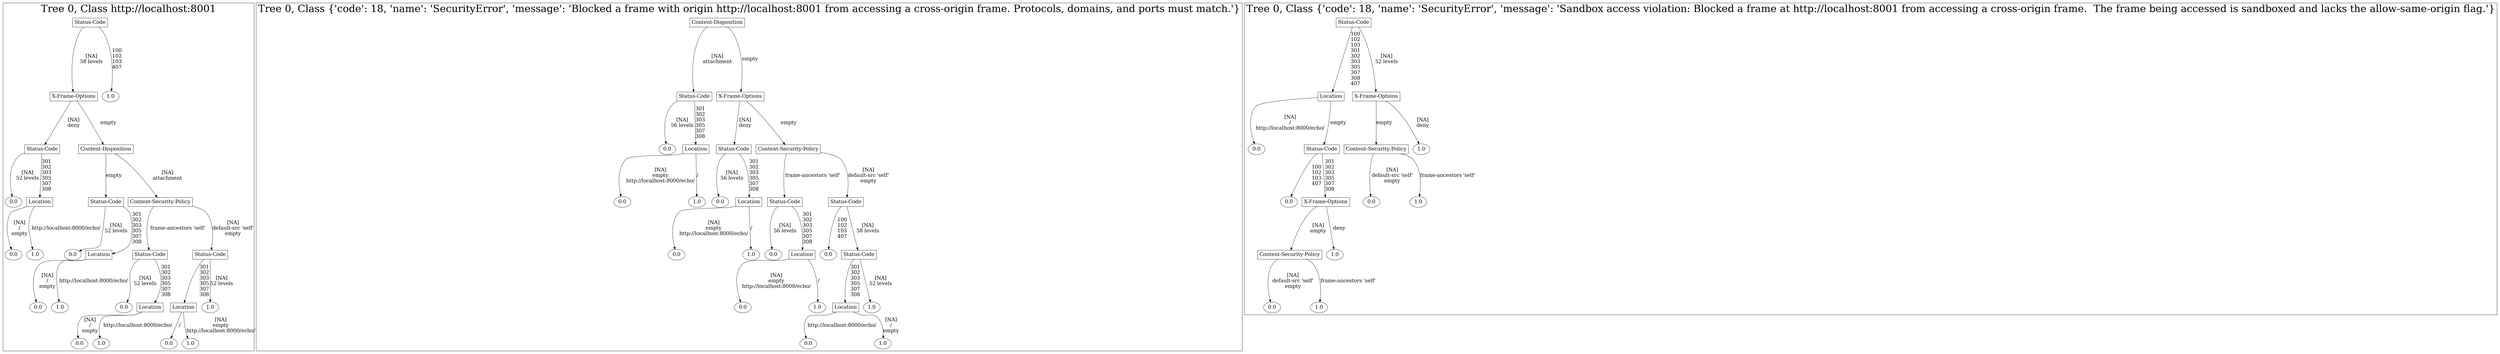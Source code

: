 /*
Generated by:
    http://https://github.com/h2oai/h2o-3/tree/master/h2o-genmodel/src/main/java/hex/genmodel/tools/PrintMojo.java
*/

/*
On a mac:

$ brew install graphviz
$ dot -Tpng file.gv -o file.png
$ open file.png
*/

digraph G {

subgraph cluster_0 {
/* Nodes */

/* Level 0 */
{
"SG_0_Node_0" [shape=box, fontsize=20, label="Status-Code"]
}

/* Level 1 */
{
"SG_0_Node_1" [shape=box, fontsize=20, label="X-Frame-Options"]
"SG_0_Node_12" [fontsize=20, label="1.0"]
}

/* Level 2 */
{
"SG_0_Node_2" [shape=box, fontsize=20, label="Status-Code"]
"SG_0_Node_3" [shape=box, fontsize=20, label="Content-Disposition"]
}

/* Level 3 */
{
"SG_0_Node_13" [fontsize=20, label="0.0"]
"SG_0_Node_4" [shape=box, fontsize=20, label="Location"]
"SG_0_Node_5" [shape=box, fontsize=20, label="Status-Code"]
"SG_0_Node_6" [shape=box, fontsize=20, label="Content-Security-Policy"]
}

/* Level 4 */
{
"SG_0_Node_14" [fontsize=20, label="0.0"]
"SG_0_Node_15" [fontsize=20, label="1.0"]
"SG_0_Node_16" [fontsize=20, label="0.0"]
"SG_0_Node_7" [shape=box, fontsize=20, label="Location"]
"SG_0_Node_8" [shape=box, fontsize=20, label="Status-Code"]
"SG_0_Node_9" [shape=box, fontsize=20, label="Status-Code"]
}

/* Level 5 */
{
"SG_0_Node_17" [fontsize=20, label="0.0"]
"SG_0_Node_18" [fontsize=20, label="1.0"]
"SG_0_Node_19" [fontsize=20, label="0.0"]
"SG_0_Node_10" [shape=box, fontsize=20, label="Location"]
"SG_0_Node_11" [shape=box, fontsize=20, label="Location"]
"SG_0_Node_20" [fontsize=20, label="1.0"]
}

/* Level 6 */
{
"SG_0_Node_21" [fontsize=20, label="0.0"]
"SG_0_Node_22" [fontsize=20, label="1.0"]
"SG_0_Node_23" [fontsize=20, label="0.0"]
"SG_0_Node_24" [fontsize=20, label="1.0"]
}

/* Edges */
"SG_0_Node_0" -> "SG_0_Node_1" [fontsize=20, label="[NA]
58 levels
"]
"SG_0_Node_0" -> "SG_0_Node_12" [fontsize=20, label="100
102
103
407
"]
"SG_0_Node_1" -> "SG_0_Node_2" [fontsize=20, label="[NA]
deny
"]
"SG_0_Node_1" -> "SG_0_Node_3" [fontsize=20, label="empty
"]
"SG_0_Node_3" -> "SG_0_Node_5" [fontsize=20, label="empty
"]
"SG_0_Node_3" -> "SG_0_Node_6" [fontsize=20, label="[NA]
attachment
"]
"SG_0_Node_6" -> "SG_0_Node_8" [fontsize=20, label="frame-ancestors 'self'
"]
"SG_0_Node_6" -> "SG_0_Node_9" [fontsize=20, label="[NA]
default-src 'self'
empty
"]
"SG_0_Node_9" -> "SG_0_Node_11" [fontsize=20, label="301
302
303
305
307
308
"]
"SG_0_Node_9" -> "SG_0_Node_20" [fontsize=20, label="[NA]
52 levels
"]
"SG_0_Node_11" -> "SG_0_Node_23" [fontsize=20, label="/
"]
"SG_0_Node_11" -> "SG_0_Node_24" [fontsize=20, label="[NA]
empty
http://localhost:8000/echo/
"]
"SG_0_Node_8" -> "SG_0_Node_19" [fontsize=20, label="[NA]
52 levels
"]
"SG_0_Node_8" -> "SG_0_Node_10" [fontsize=20, label="301
302
303
305
307
308
"]
"SG_0_Node_10" -> "SG_0_Node_21" [fontsize=20, label="[NA]
/
empty
"]
"SG_0_Node_10" -> "SG_0_Node_22" [fontsize=20, label="http://localhost:8000/echo/
"]
"SG_0_Node_5" -> "SG_0_Node_16" [fontsize=20, label="[NA]
52 levels
"]
"SG_0_Node_5" -> "SG_0_Node_7" [fontsize=20, label="301
302
303
305
307
308
"]
"SG_0_Node_7" -> "SG_0_Node_17" [fontsize=20, label="[NA]
/
empty
"]
"SG_0_Node_7" -> "SG_0_Node_18" [fontsize=20, label="http://localhost:8000/echo/
"]
"SG_0_Node_2" -> "SG_0_Node_13" [fontsize=20, label="[NA]
52 levels
"]
"SG_0_Node_2" -> "SG_0_Node_4" [fontsize=20, label="301
302
303
305
307
308
"]
"SG_0_Node_4" -> "SG_0_Node_14" [fontsize=20, label="[NA]
/
empty
"]
"SG_0_Node_4" -> "SG_0_Node_15" [fontsize=20, label="http://localhost:8000/echo/
"]

fontsize=40
label="Tree 0, Class http://localhost:8001"
}

subgraph cluster_1 {
/* Nodes */

/* Level 0 */
{
"SG_1_Node_0" [shape=box, fontsize=20, label="Content-Disposition"]
}

/* Level 1 */
{
"SG_1_Node_1" [shape=box, fontsize=20, label="Status-Code"]
"SG_1_Node_2" [shape=box, fontsize=20, label="X-Frame-Options"]
}

/* Level 2 */
{
"SG_1_Node_12" [fontsize=20, label="0.0"]
"SG_1_Node_3" [shape=box, fontsize=20, label="Location"]
"SG_1_Node_4" [shape=box, fontsize=20, label="Status-Code"]
"SG_1_Node_5" [shape=box, fontsize=20, label="Content-Security-Policy"]
}

/* Level 3 */
{
"SG_1_Node_13" [fontsize=20, label="0.0"]
"SG_1_Node_14" [fontsize=20, label="1.0"]
"SG_1_Node_15" [fontsize=20, label="0.0"]
"SG_1_Node_6" [shape=box, fontsize=20, label="Location"]
"SG_1_Node_7" [shape=box, fontsize=20, label="Status-Code"]
"SG_1_Node_8" [shape=box, fontsize=20, label="Status-Code"]
}

/* Level 4 */
{
"SG_1_Node_16" [fontsize=20, label="0.0"]
"SG_1_Node_17" [fontsize=20, label="1.0"]
"SG_1_Node_18" [fontsize=20, label="0.0"]
"SG_1_Node_9" [shape=box, fontsize=20, label="Location"]
"SG_1_Node_19" [fontsize=20, label="0.0"]
"SG_1_Node_10" [shape=box, fontsize=20, label="Status-Code"]
}

/* Level 5 */
{
"SG_1_Node_20" [fontsize=20, label="0.0"]
"SG_1_Node_21" [fontsize=20, label="1.0"]
"SG_1_Node_11" [shape=box, fontsize=20, label="Location"]
"SG_1_Node_22" [fontsize=20, label="1.0"]
}

/* Level 6 */
{
"SG_1_Node_23" [fontsize=20, label="0.0"]
"SG_1_Node_24" [fontsize=20, label="1.0"]
}

/* Edges */
"SG_1_Node_0" -> "SG_1_Node_1" [fontsize=20, label="[NA]
attachment
"]
"SG_1_Node_0" -> "SG_1_Node_2" [fontsize=20, label="empty
"]
"SG_1_Node_2" -> "SG_1_Node_4" [fontsize=20, label="[NA]
deny
"]
"SG_1_Node_2" -> "SG_1_Node_5" [fontsize=20, label="empty
"]
"SG_1_Node_5" -> "SG_1_Node_7" [fontsize=20, label="frame-ancestors 'self'
"]
"SG_1_Node_5" -> "SG_1_Node_8" [fontsize=20, label="[NA]
default-src 'self'
empty
"]
"SG_1_Node_8" -> "SG_1_Node_19" [fontsize=20, label="100
102
103
407
"]
"SG_1_Node_8" -> "SG_1_Node_10" [fontsize=20, label="[NA]
58 levels
"]
"SG_1_Node_10" -> "SG_1_Node_11" [fontsize=20, label="301
302
303
305
307
308
"]
"SG_1_Node_10" -> "SG_1_Node_22" [fontsize=20, label="[NA]
52 levels
"]
"SG_1_Node_11" -> "SG_1_Node_23" [fontsize=20, label="http://localhost:8000/echo/
"]
"SG_1_Node_11" -> "SG_1_Node_24" [fontsize=20, label="[NA]
/
empty
"]
"SG_1_Node_7" -> "SG_1_Node_18" [fontsize=20, label="[NA]
56 levels
"]
"SG_1_Node_7" -> "SG_1_Node_9" [fontsize=20, label="301
302
303
305
307
308
"]
"SG_1_Node_9" -> "SG_1_Node_20" [fontsize=20, label="[NA]
empty
http://localhost:8000/echo/
"]
"SG_1_Node_9" -> "SG_1_Node_21" [fontsize=20, label="/
"]
"SG_1_Node_4" -> "SG_1_Node_15" [fontsize=20, label="[NA]
56 levels
"]
"SG_1_Node_4" -> "SG_1_Node_6" [fontsize=20, label="301
302
303
305
307
308
"]
"SG_1_Node_6" -> "SG_1_Node_16" [fontsize=20, label="[NA]
empty
http://localhost:8000/echo/
"]
"SG_1_Node_6" -> "SG_1_Node_17" [fontsize=20, label="/
"]
"SG_1_Node_1" -> "SG_1_Node_12" [fontsize=20, label="[NA]
56 levels
"]
"SG_1_Node_1" -> "SG_1_Node_3" [fontsize=20, label="301
302
303
305
307
308
"]
"SG_1_Node_3" -> "SG_1_Node_13" [fontsize=20, label="[NA]
empty
http://localhost:8000/echo/
"]
"SG_1_Node_3" -> "SG_1_Node_14" [fontsize=20, label="/
"]

fontsize=40
label="Tree 0, Class {'code': 18, 'name': 'SecurityError', 'message': 'Blocked a frame with origin http://localhost:8001 from accessing a cross-origin frame. Protocols, domains, and ports must match.'}"
}

subgraph cluster_2 {
/* Nodes */

/* Level 0 */
{
"SG_2_Node_0" [shape=box, fontsize=20, label="Status-Code"]
}

/* Level 1 */
{
"SG_2_Node_1" [shape=box, fontsize=20, label="Location"]
"SG_2_Node_2" [shape=box, fontsize=20, label="X-Frame-Options"]
}

/* Level 2 */
{
"SG_2_Node_7" [fontsize=20, label="0.0"]
"SG_2_Node_3" [shape=box, fontsize=20, label="Status-Code"]
"SG_2_Node_4" [shape=box, fontsize=20, label="Content-Security-Policy"]
"SG_2_Node_8" [fontsize=20, label="1.0"]
}

/* Level 3 */
{
"SG_2_Node_9" [fontsize=20, label="0.0"]
"SG_2_Node_5" [shape=box, fontsize=20, label="X-Frame-Options"]
"SG_2_Node_10" [fontsize=20, label="0.0"]
"SG_2_Node_11" [fontsize=20, label="1.0"]
}

/* Level 4 */
{
"SG_2_Node_6" [shape=box, fontsize=20, label="Content-Security-Policy"]
"SG_2_Node_12" [fontsize=20, label="1.0"]
}

/* Level 5 */
{
"SG_2_Node_13" [fontsize=20, label="0.0"]
"SG_2_Node_14" [fontsize=20, label="1.0"]
}

/* Edges */
"SG_2_Node_0" -> "SG_2_Node_1" [fontsize=20, label="100
102
103
301
302
303
305
307
308
407
"]
"SG_2_Node_0" -> "SG_2_Node_2" [fontsize=20, label="[NA]
52 levels
"]
"SG_2_Node_2" -> "SG_2_Node_4" [fontsize=20, label="empty
"]
"SG_2_Node_2" -> "SG_2_Node_8" [fontsize=20, label="[NA]
deny
"]
"SG_2_Node_4" -> "SG_2_Node_10" [fontsize=20, label="[NA]
default-src 'self'
empty
"]
"SG_2_Node_4" -> "SG_2_Node_11" [fontsize=20, label="frame-ancestors 'self'
"]
"SG_2_Node_1" -> "SG_2_Node_7" [fontsize=20, label="[NA]
/
http://localhost:8000/echo/
"]
"SG_2_Node_1" -> "SG_2_Node_3" [fontsize=20, label="empty
"]
"SG_2_Node_3" -> "SG_2_Node_9" [fontsize=20, label="100
102
103
407
"]
"SG_2_Node_3" -> "SG_2_Node_5" [fontsize=20, label="301
302
303
305
307
308
"]
"SG_2_Node_5" -> "SG_2_Node_6" [fontsize=20, label="[NA]
empty
"]
"SG_2_Node_5" -> "SG_2_Node_12" [fontsize=20, label="deny
"]
"SG_2_Node_6" -> "SG_2_Node_13" [fontsize=20, label="[NA]
default-src 'self'
empty
"]
"SG_2_Node_6" -> "SG_2_Node_14" [fontsize=20, label="frame-ancestors 'self'
"]

fontsize=40
label="Tree 0, Class {'code': 18, 'name': 'SecurityError', 'message': 'Sandbox access violation: Blocked a frame at http://localhost:8001 from accessing a cross-origin frame.  The frame being accessed is sandboxed and lacks the allow-same-origin flag.'}"
}

}

